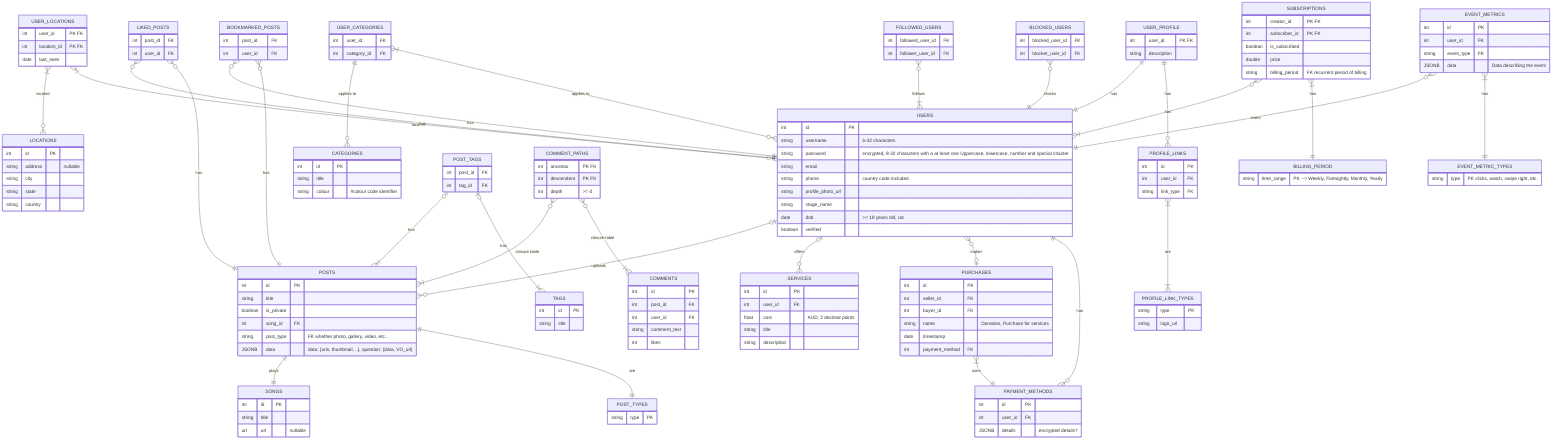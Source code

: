 erDiagram
        USERS |o--o{ POSTS : uploads
        USERS |o--o{ SERVICES : offers
        POSTS ||--|| SONGS : plays
        POSTS ||--|| POST_TYPES : are
        USERS {
            int id PK
            string username "6-32 characters"
            string password "encrypted, 8-32 characters with a at least one Uppercase, lowercase, number and special chacter"
            string email
            string phone "country code included"
            string profile_photo_url
            string stage_name
            date dob ">= 18 years old, utc"
            boolean verified
        }
        POSTS {
            int id PK
            string title
            boolean is_private
            int song_id FK
            string post_type "FK whether photo, gallery, video, etc.."
            JSONB data "data: {urls, thumbnail, ..}, question: {data, VO_url}"
        }
        POST_TYPES   {
            string type PK
        }
        SONGS   {
            int id PK
            string title
            url url "nullable"
        }
        SERVICES  {
            int id PK
            int user_id FK
            float cost "AUD, 2 decimal points"
            string title
            string description
        }
        USER_LOCATIONS }|--o{ LOCATIONS : located
        USER_LOCATIONS }|--o{ USERS : located
        USER_LOCATIONS  {
            int user_id "PK FK"
            int location_id "PK FK"
            date last_seen
        }
        LOCATIONS    {
            int id PK
            string address "nullable"
            string city
            string state
            string country
        }

        LIKED_POSTS }o--|| USERS : has
        LIKED_POSTS }o--|| POSTS : has
        LIKED_POSTS  {
            int post_id FK
            int user_id FK
        }

        BOOKMARKED_POSTS }o--|| USERS : has
        BOOKMARKED_POSTS }o--|| POSTS : has
        BOOKMARKED_POSTS {
            int post_id FK
            int user_id FK
        }
        USER_CATEGORIES ||--o{ CATEGORIES : "applies to"
        USER_CATEGORIES }|--o{ USERS : "applies to"
        CATEGORIES  {
            int id PK
            string title
            string colour "#colour code identifier"
        }
        USER_CATEGORIES {
            int user_id FK
            int category_id FK
        }
        USER_PROFILE  {
            int user_id "PK FK"
            string description
        }
        USER_PROFILE ||--|| USERS : has
        USER_PROFILE ||--o{ PROFILE_LINKS : has
        PROFILE_LINKS }|--|{ PROFILE_LINK_TYPES : are
        PROFILE_LINKS   {
            int id PK
            int user_id FK
            string link_type FK
        }
        PROFILE_LINK_TYPES   {
            string type PK
            string logo_url
        }


        POST_TAGS |o--|{ POSTS : has
        POST_TAGS |o--|{ TAGS : has
        TAGS  {
            int id PK
            string title
        }
        POST_TAGS {
            int post_id FK
            int tag_id FK
        }

        FOLLOWED_USERS }o--|{ USERS : follows
        BLOCKED_USERS }o--|| USERS : blocks
        FOLLOWED_USERS {
            int followed_user_id FK
            int follower_user_id FK
        }
        BLOCKED_USERS {
            int blocked_user_id FK
            int blocker_user_id FK
        }

        COMMENT_PATHS }o--|{ POSTS : "closure table"
        COMMENT_PATHS }o--|{ COMMENTS : "closure table"

        COMMENTS    {
            int id PK
            int post_id FK
            int user_id FK
            string comment_text
            int likes
        }
        COMMENT_PATHS   {
            int ancestor "PK FK"
            int descendent "PK FK"
            int depth ">= 0"
        }

        SUBSCRIPTIONS }o--|{ USERS : has
        SUBSCRIPTIONS }|--|| BILLING_PERIOD : has
        SUBSCRIPTIONS   {
            int creator_id "PK FK"
            int subscriber_id "PK FK"
            boolean is_subscribed
            double price
            string billing_period "FK recurrent period of billing"
        }

        BILLING_PERIOD   {
            string time_range "PK --> Weekly, Fortnightly, Monthly, Yearly"
        }

        USERS }o--o| PURCHASES : makes
        USERS ||--o{ PAYMENT_METHODS : has
        PURCHASES }|--|| PAYMENT_METHODS : uses
        PURCHASES   {
            int id PK
            int seller_id FK
            int buyer_id FK
            string name "Donation, Purchase for services"
            date timestamp
            int payment_method FK
        }

        PAYMENT_METHODS {
            int id PK
            int user_id FK
            JSONB details "encrypted details?"
        }

        EVENT_METRICS }o--|| USERS : event
        EVENT_METRICS }|--|| EVENT_METRIC_TYPES : has
        EVENT_METRICS {
            int id PK
            int user_id FK
            string event_type FK
            JSONB data "Data describing the event"
        }

        EVENT_METRIC_TYPES {
            string type "PK clicks, watch, swipe right, etc."
        }